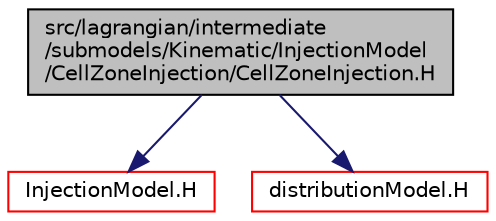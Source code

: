 digraph "src/lagrangian/intermediate/submodels/Kinematic/InjectionModel/CellZoneInjection/CellZoneInjection.H"
{
  bgcolor="transparent";
  edge [fontname="Helvetica",fontsize="10",labelfontname="Helvetica",labelfontsize="10"];
  node [fontname="Helvetica",fontsize="10",shape=record];
  Node1 [label="src/lagrangian/intermediate\l/submodels/Kinematic/InjectionModel\l/CellZoneInjection/CellZoneInjection.H",height=0.2,width=0.4,color="black", fillcolor="grey75", style="filled", fontcolor="black"];
  Node1 -> Node2 [color="midnightblue",fontsize="10",style="solid",fontname="Helvetica"];
  Node2 [label="InjectionModel.H",height=0.2,width=0.4,color="red",URL="$a06972.html"];
  Node1 -> Node3 [color="midnightblue",fontsize="10",style="solid",fontname="Helvetica"];
  Node3 [label="distributionModel.H",height=0.2,width=0.4,color="red",URL="$a06699.html"];
}
